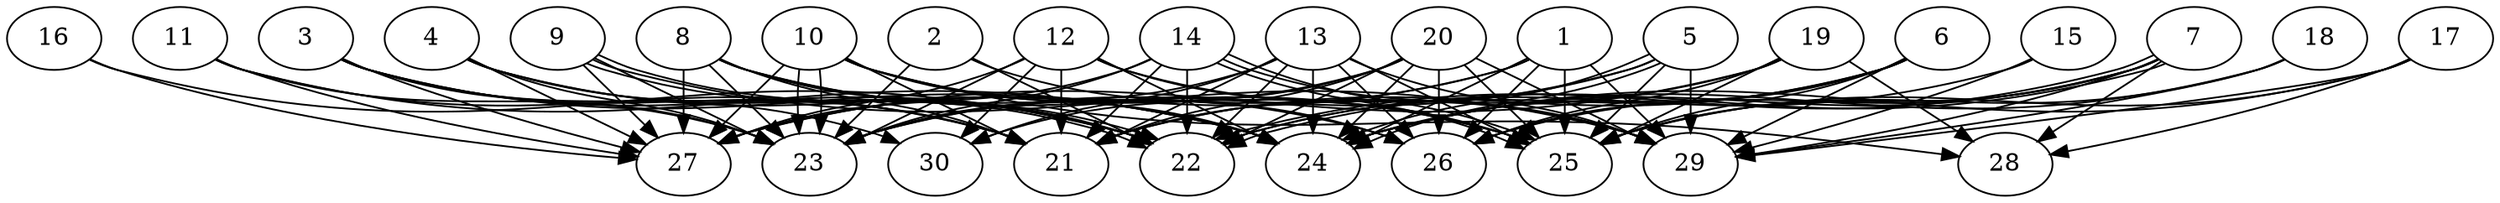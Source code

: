 // DAG automatically generated by daggen at Thu Oct  3 14:04:18 2019
// ./daggen --dot -n 30 --ccr 0.4 --fat 0.9 --regular 0.9 --density 0.7 --mindata 5242880 --maxdata 52428800 
digraph G {
  1 [size="96414720", alpha="0.13", expect_size="38565888"] 
  1 -> 23 [size ="38565888"]
  1 -> 24 [size ="38565888"]
  1 -> 25 [size ="38565888"]
  1 -> 26 [size ="38565888"]
  1 -> 27 [size ="38565888"]
  1 -> 29 [size ="38565888"]
  2 [size="36426240", alpha="0.03", expect_size="14570496"] 
  2 -> 22 [size ="14570496"]
  2 -> 23 [size ="14570496"]
  2 -> 26 [size ="14570496"]
  3 [size="13340160", alpha="0.07", expect_size="5336064"] 
  3 -> 21 [size ="5336064"]
  3 -> 22 [size ="5336064"]
  3 -> 23 [size ="5336064"]
  3 -> 24 [size ="5336064"]
  3 -> 27 [size ="5336064"]
  3 -> 30 [size ="5336064"]
  4 [size="97277440", alpha="0.18", expect_size="38910976"] 
  4 -> 21 [size ="38910976"]
  4 -> 22 [size ="38910976"]
  4 -> 23 [size ="38910976"]
  4 -> 24 [size ="38910976"]
  4 -> 27 [size ="38910976"]
  5 [size="36602880", alpha="0.05", expect_size="14641152"] 
  5 -> 21 [size ="14641152"]
  5 -> 23 [size ="14641152"]
  5 -> 24 [size ="14641152"]
  5 -> 24 [size ="14641152"]
  5 -> 25 [size ="14641152"]
  5 -> 29 [size ="14641152"]
  6 [size="80634880", alpha="0.18", expect_size="32253952"] 
  6 -> 21 [size ="32253952"]
  6 -> 22 [size ="32253952"]
  6 -> 24 [size ="32253952"]
  6 -> 25 [size ="32253952"]
  6 -> 26 [size ="32253952"]
  6 -> 29 [size ="32253952"]
  7 [size="42219520", alpha="0.18", expect_size="16887808"] 
  7 -> 22 [size ="16887808"]
  7 -> 22 [size ="16887808"]
  7 -> 24 [size ="16887808"]
  7 -> 25 [size ="16887808"]
  7 -> 26 [size ="16887808"]
  7 -> 28 [size ="16887808"]
  7 -> 29 [size ="16887808"]
  8 [size="92142080", alpha="0.11", expect_size="36856832"] 
  8 -> 21 [size ="36856832"]
  8 -> 22 [size ="36856832"]
  8 -> 23 [size ="36856832"]
  8 -> 25 [size ="36856832"]
  8 -> 26 [size ="36856832"]
  8 -> 27 [size ="36856832"]
  9 [size="88453120", alpha="0.12", expect_size="35381248"] 
  9 -> 22 [size ="35381248"]
  9 -> 22 [size ="35381248"]
  9 -> 23 [size ="35381248"]
  9 -> 27 [size ="35381248"]
  9 -> 29 [size ="35381248"]
  10 [size="43742720", alpha="0.18", expect_size="17497088"] 
  10 -> 21 [size ="17497088"]
  10 -> 23 [size ="17497088"]
  10 -> 23 [size ="17497088"]
  10 -> 24 [size ="17497088"]
  10 -> 25 [size ="17497088"]
  10 -> 27 [size ="17497088"]
  10 -> 28 [size ="17497088"]
  11 [size="81738240", alpha="0.05", expect_size="32695296"] 
  11 -> 21 [size ="32695296"]
  11 -> 23 [size ="32695296"]
  11 -> 24 [size ="32695296"]
  11 -> 27 [size ="32695296"]
  12 [size="40307200", alpha="0.03", expect_size="16122880"] 
  12 -> 21 [size ="16122880"]
  12 -> 23 [size ="16122880"]
  12 -> 24 [size ="16122880"]
  12 -> 25 [size ="16122880"]
  12 -> 27 [size ="16122880"]
  12 -> 29 [size ="16122880"]
  12 -> 30 [size ="16122880"]
  13 [size="60633600", alpha="0.00", expect_size="24253440"] 
  13 -> 21 [size ="24253440"]
  13 -> 22 [size ="24253440"]
  13 -> 23 [size ="24253440"]
  13 -> 24 [size ="24253440"]
  13 -> 25 [size ="24253440"]
  13 -> 26 [size ="24253440"]
  13 -> 29 [size ="24253440"]
  13 -> 30 [size ="24253440"]
  14 [size="99435520", alpha="0.09", expect_size="39774208"] 
  14 -> 21 [size ="39774208"]
  14 -> 22 [size ="39774208"]
  14 -> 23 [size ="39774208"]
  14 -> 25 [size ="39774208"]
  14 -> 25 [size ="39774208"]
  14 -> 27 [size ="39774208"]
  14 -> 29 [size ="39774208"]
  15 [size="86044160", alpha="0.10", expect_size="34417664"] 
  15 -> 22 [size ="34417664"]
  15 -> 29 [size ="34417664"]
  16 [size="116014080", alpha="0.13", expect_size="46405632"] 
  16 -> 22 [size ="46405632"]
  16 -> 27 [size ="46405632"]
  17 [size="101785600", alpha="0.00", expect_size="40714240"] 
  17 -> 24 [size ="40714240"]
  17 -> 25 [size ="40714240"]
  17 -> 28 [size ="40714240"]
  17 -> 29 [size ="40714240"]
  18 [size="89408000", alpha="0.10", expect_size="35763200"] 
  18 -> 24 [size ="35763200"]
  18 -> 25 [size ="35763200"]
  18 -> 29 [size ="35763200"]
  19 [size="35502080", alpha="0.14", expect_size="14200832"] 
  19 -> 21 [size ="14200832"]
  19 -> 25 [size ="14200832"]
  19 -> 26 [size ="14200832"]
  19 -> 27 [size ="14200832"]
  19 -> 28 [size ="14200832"]
  20 [size="108198400", alpha="0.16", expect_size="43279360"] 
  20 -> 21 [size ="43279360"]
  20 -> 22 [size ="43279360"]
  20 -> 23 [size ="43279360"]
  20 -> 24 [size ="43279360"]
  20 -> 25 [size ="43279360"]
  20 -> 26 [size ="43279360"]
  20 -> 29 [size ="43279360"]
  20 -> 30 [size ="43279360"]
  21 [size="95784960", alpha="0.12", expect_size="38313984"] 
  22 [size="127390720", alpha="0.12", expect_size="50956288"] 
  23 [size="29061120", alpha="0.12", expect_size="11624448"] 
  24 [size="29401600", alpha="0.06", expect_size="11760640"] 
  25 [size="82301440", alpha="0.04", expect_size="32920576"] 
  26 [size="24931840", alpha="0.14", expect_size="9972736"] 
  27 [size="100172800", alpha="0.09", expect_size="40069120"] 
  28 [size="102090240", alpha="0.17", expect_size="40836096"] 
  29 [size="44259840", alpha="0.18", expect_size="17703936"] 
  30 [size="127800320", alpha="0.04", expect_size="51120128"] 
}
